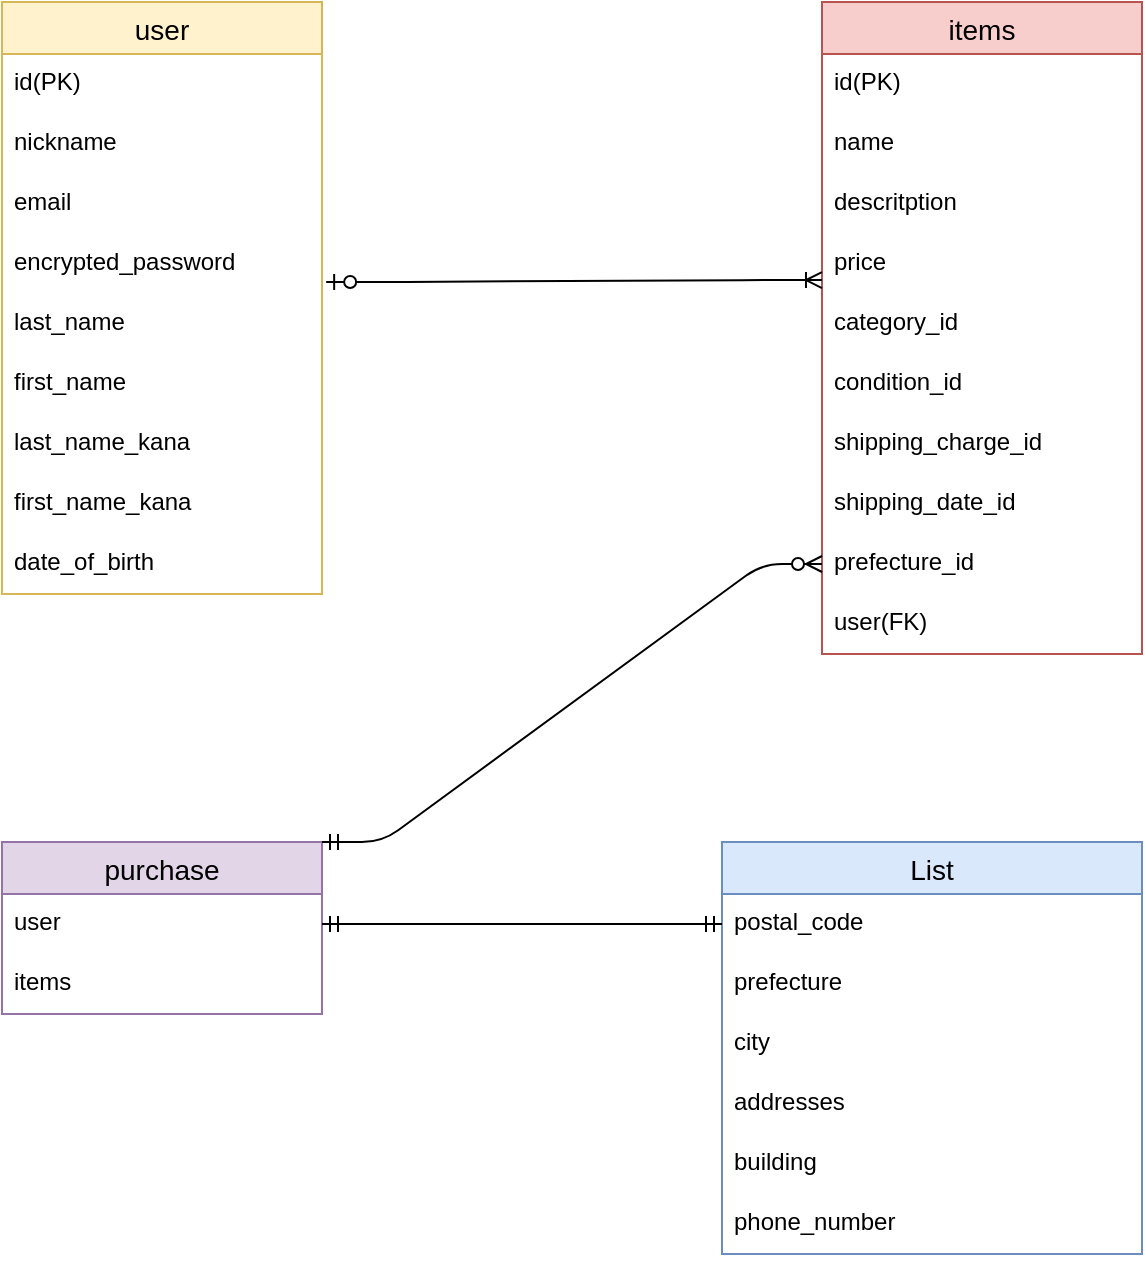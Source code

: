 <mxfile>
    <diagram id="pEX63_hvkQnGr2RXbAw3" name="ページ1">
        <mxGraphModel dx="659" dy="567" grid="1" gridSize="10" guides="0" tooltips="1" connect="1" arrows="0" fold="1" page="1" pageScale="1" pageWidth="827" pageHeight="1169" math="0" shadow="0">
            <root>
                <mxCell id="0"/>
                <mxCell id="1" parent="0"/>
                <mxCell id="EfhRiIH0vK1nld4ACKte-1" value="user" style="swimlane;fontStyle=0;childLayout=stackLayout;horizontal=1;startSize=26;horizontalStack=0;resizeParent=1;resizeParentMax=0;resizeLast=0;collapsible=1;marginBottom=0;align=center;fontSize=14;fillColor=#fff2cc;strokeColor=#d6b656;" parent="1" vertex="1">
                    <mxGeometry x="20" y="100" width="160" height="296" as="geometry">
                        <mxRectangle x="20" y="100" width="70" height="30" as="alternateBounds"/>
                    </mxGeometry>
                </mxCell>
                <mxCell id="EfhRiIH0vK1nld4ACKte-4" value="id(PK)" style="text;strokeColor=none;fillColor=none;spacingLeft=4;spacingRight=4;overflow=hidden;rotatable=0;points=[[0,0.5],[1,0.5]];portConstraint=eastwest;fontSize=12;" parent="EfhRiIH0vK1nld4ACKte-1" vertex="1">
                    <mxGeometry y="26" width="160" height="30" as="geometry"/>
                </mxCell>
                <mxCell id="EfhRiIH0vK1nld4ACKte-2" value="nickname " style="text;strokeColor=none;fillColor=none;spacingLeft=4;spacingRight=4;overflow=hidden;rotatable=0;points=[[0,0.5],[1,0.5]];portConstraint=eastwest;fontSize=12;" parent="EfhRiIH0vK1nld4ACKte-1" vertex="1">
                    <mxGeometry y="56" width="160" height="30" as="geometry"/>
                </mxCell>
                <mxCell id="EfhRiIH0vK1nld4ACKte-3" value="email" style="text;strokeColor=none;fillColor=none;spacingLeft=4;spacingRight=4;overflow=hidden;rotatable=0;points=[[0,0.5],[1,0.5]];portConstraint=eastwest;fontSize=12;" parent="EfhRiIH0vK1nld4ACKte-1" vertex="1">
                    <mxGeometry y="86" width="160" height="30" as="geometry"/>
                </mxCell>
                <mxCell id="EfhRiIH0vK1nld4ACKte-49" value="encrypted_password" style="text;strokeColor=none;fillColor=none;spacingLeft=4;spacingRight=4;overflow=hidden;rotatable=0;points=[[0,0.5],[1,0.5]];portConstraint=eastwest;fontSize=12;" parent="EfhRiIH0vK1nld4ACKte-1" vertex="1">
                    <mxGeometry y="116" width="160" height="30" as="geometry"/>
                </mxCell>
                <mxCell id="EfhRiIH0vK1nld4ACKte-48" value="last_name" style="text;strokeColor=none;fillColor=none;spacingLeft=4;spacingRight=4;overflow=hidden;rotatable=0;points=[[0,0.5],[1,0.5]];portConstraint=eastwest;fontSize=12;" parent="EfhRiIH0vK1nld4ACKte-1" vertex="1">
                    <mxGeometry y="146" width="160" height="30" as="geometry"/>
                </mxCell>
                <mxCell id="EfhRiIH0vK1nld4ACKte-50" value="first_name" style="text;strokeColor=none;fillColor=none;spacingLeft=4;spacingRight=4;overflow=hidden;rotatable=0;points=[[0,0.5],[1,0.5]];portConstraint=eastwest;fontSize=12;" parent="EfhRiIH0vK1nld4ACKte-1" vertex="1">
                    <mxGeometry y="176" width="160" height="30" as="geometry"/>
                </mxCell>
                <mxCell id="EfhRiIH0vK1nld4ACKte-53" value="last_name_kana" style="text;strokeColor=none;fillColor=none;spacingLeft=4;spacingRight=4;overflow=hidden;rotatable=0;points=[[0,0.5],[1,0.5]];portConstraint=eastwest;fontSize=12;" parent="EfhRiIH0vK1nld4ACKte-1" vertex="1">
                    <mxGeometry y="206" width="160" height="30" as="geometry"/>
                </mxCell>
                <mxCell id="EfhRiIH0vK1nld4ACKte-52" value="first_name_kana" style="text;strokeColor=none;fillColor=none;spacingLeft=4;spacingRight=4;overflow=hidden;rotatable=0;points=[[0,0.5],[1,0.5]];portConstraint=eastwest;fontSize=12;" parent="EfhRiIH0vK1nld4ACKte-1" vertex="1">
                    <mxGeometry y="236" width="160" height="30" as="geometry"/>
                </mxCell>
                <mxCell id="EfhRiIH0vK1nld4ACKte-51" value="date_of_birth" style="text;strokeColor=none;fillColor=none;spacingLeft=4;spacingRight=4;overflow=hidden;rotatable=0;points=[[0,0.5],[1,0.5]];portConstraint=eastwest;fontSize=12;" parent="EfhRiIH0vK1nld4ACKte-1" vertex="1">
                    <mxGeometry y="266" width="160" height="30" as="geometry"/>
                </mxCell>
                <mxCell id="EfhRiIH0vK1nld4ACKte-56" value="items" style="swimlane;fontStyle=0;childLayout=stackLayout;horizontal=1;startSize=26;horizontalStack=0;resizeParent=1;resizeParentMax=0;resizeLast=0;collapsible=1;marginBottom=0;align=center;fontSize=14;fillColor=#f8cecc;strokeColor=#b85450;" parent="1" vertex="1">
                    <mxGeometry x="430" y="100" width="160" height="326" as="geometry"/>
                </mxCell>
                <mxCell id="EfhRiIH0vK1nld4ACKte-57" value="id(PK)" style="text;strokeColor=none;fillColor=none;spacingLeft=4;spacingRight=4;overflow=hidden;rotatable=0;points=[[0,0.5],[1,0.5]];portConstraint=eastwest;fontSize=12;" parent="EfhRiIH0vK1nld4ACKte-56" vertex="1">
                    <mxGeometry y="26" width="160" height="30" as="geometry"/>
                </mxCell>
                <mxCell id="EfhRiIH0vK1nld4ACKte-55" value="name" style="text;strokeColor=none;fillColor=none;spacingLeft=4;spacingRight=4;overflow=hidden;rotatable=0;points=[[0,0.5],[1,0.5]];portConstraint=eastwest;fontSize=12;" parent="EfhRiIH0vK1nld4ACKte-56" vertex="1">
                    <mxGeometry y="56" width="160" height="30" as="geometry"/>
                </mxCell>
                <mxCell id="EfhRiIH0vK1nld4ACKte-58" value="descritption" style="text;strokeColor=none;fillColor=none;spacingLeft=4;spacingRight=4;overflow=hidden;rotatable=0;points=[[0,0.5],[1,0.5]];portConstraint=eastwest;fontSize=12;" parent="EfhRiIH0vK1nld4ACKte-56" vertex="1">
                    <mxGeometry y="86" width="160" height="30" as="geometry"/>
                </mxCell>
                <mxCell id="EfhRiIH0vK1nld4ACKte-59" value="price" style="text;strokeColor=none;fillColor=none;spacingLeft=4;spacingRight=4;overflow=hidden;rotatable=0;points=[[0,0.5],[1,0.5]];portConstraint=eastwest;fontSize=12;" parent="EfhRiIH0vK1nld4ACKte-56" vertex="1">
                    <mxGeometry y="116" width="160" height="30" as="geometry"/>
                </mxCell>
                <mxCell id="EfhRiIH0vK1nld4ACKte-65" value="category_id" style="text;strokeColor=none;fillColor=none;spacingLeft=4;spacingRight=4;overflow=hidden;rotatable=0;points=[[0,0.5],[1,0.5]];portConstraint=eastwest;fontSize=12;" parent="EfhRiIH0vK1nld4ACKte-56" vertex="1">
                    <mxGeometry y="146" width="160" height="30" as="geometry"/>
                </mxCell>
                <mxCell id="EfhRiIH0vK1nld4ACKte-64" value="condition_id" style="text;strokeColor=none;fillColor=none;spacingLeft=4;spacingRight=4;overflow=hidden;rotatable=0;points=[[0,0.5],[1,0.5]];portConstraint=eastwest;fontSize=12;" parent="EfhRiIH0vK1nld4ACKte-56" vertex="1">
                    <mxGeometry y="176" width="160" height="30" as="geometry"/>
                </mxCell>
                <mxCell id="EfhRiIH0vK1nld4ACKte-54" value="shipping_charge_id" style="text;strokeColor=none;fillColor=none;spacingLeft=4;spacingRight=4;overflow=hidden;rotatable=0;points=[[0,0.5],[1,0.5]];portConstraint=eastwest;fontSize=12;" parent="EfhRiIH0vK1nld4ACKte-56" vertex="1">
                    <mxGeometry y="206" width="160" height="30" as="geometry"/>
                </mxCell>
                <mxCell id="EfhRiIH0vK1nld4ACKte-63" value="shipping_date_id" style="text;strokeColor=none;fillColor=none;spacingLeft=4;spacingRight=4;overflow=hidden;rotatable=0;points=[[0,0.5],[1,0.5]];portConstraint=eastwest;fontSize=12;" parent="EfhRiIH0vK1nld4ACKte-56" vertex="1">
                    <mxGeometry y="236" width="160" height="30" as="geometry"/>
                </mxCell>
                <mxCell id="EfhRiIH0vK1nld4ACKte-62" value="prefecture_id" style="text;strokeColor=none;fillColor=none;spacingLeft=4;spacingRight=4;overflow=hidden;rotatable=0;points=[[0,0.5],[1,0.5]];portConstraint=eastwest;fontSize=12;" parent="EfhRiIH0vK1nld4ACKte-56" vertex="1">
                    <mxGeometry y="266" width="160" height="30" as="geometry"/>
                </mxCell>
                <mxCell id="EfhRiIH0vK1nld4ACKte-68" value="user(FK)" style="text;strokeColor=none;fillColor=none;spacingLeft=4;spacingRight=4;overflow=hidden;rotatable=0;points=[[0,0.5],[1,0.5]];portConstraint=eastwest;fontSize=12;" parent="EfhRiIH0vK1nld4ACKte-56" vertex="1">
                    <mxGeometry y="296" width="160" height="30" as="geometry"/>
                </mxCell>
                <mxCell id="EfhRiIH0vK1nld4ACKte-61" value="" style="edgeStyle=entityRelationEdgeStyle;fontSize=12;html=1;endArrow=ERoneToMany;startArrow=ERzeroToOne;exitX=1.013;exitY=0.8;exitDx=0;exitDy=0;entryX=0;entryY=0.767;entryDx=0;entryDy=0;exitPerimeter=0;entryPerimeter=0;" parent="1" source="EfhRiIH0vK1nld4ACKte-49" target="EfhRiIH0vK1nld4ACKte-59" edge="1">
                    <mxGeometry width="100" height="100" relative="1" as="geometry">
                        <mxPoint x="190" y="240" as="sourcePoint"/>
                        <mxPoint x="420" y="230" as="targetPoint"/>
                    </mxGeometry>
                </mxCell>
                <mxCell id="EfhRiIH0vK1nld4ACKte-72" value="purchase" style="swimlane;fontStyle=0;childLayout=stackLayout;horizontal=1;startSize=26;horizontalStack=0;resizeParent=1;resizeParentMax=0;resizeLast=0;collapsible=1;marginBottom=0;align=center;fontSize=14;fillColor=#e1d5e7;strokeColor=#9673a6;" parent="1" vertex="1">
                    <mxGeometry x="20" y="520" width="160" height="86" as="geometry"/>
                </mxCell>
                <mxCell id="EfhRiIH0vK1nld4ACKte-74" value="user" style="text;strokeColor=none;fillColor=none;spacingLeft=4;spacingRight=4;overflow=hidden;rotatable=0;points=[[0,0.5],[1,0.5]];portConstraint=eastwest;fontSize=12;" parent="EfhRiIH0vK1nld4ACKte-72" vertex="1">
                    <mxGeometry y="26" width="160" height="30" as="geometry"/>
                </mxCell>
                <mxCell id="EfhRiIH0vK1nld4ACKte-75" value="items" style="text;strokeColor=none;fillColor=none;spacingLeft=4;spacingRight=4;overflow=hidden;rotatable=0;points=[[0,0.5],[1,0.5]];portConstraint=eastwest;fontSize=12;" parent="EfhRiIH0vK1nld4ACKte-72" vertex="1">
                    <mxGeometry y="56" width="160" height="30" as="geometry"/>
                </mxCell>
                <mxCell id="2" value="List" style="swimlane;fontStyle=0;childLayout=stackLayout;horizontal=1;startSize=26;horizontalStack=0;resizeParent=1;resizeParentMax=0;resizeLast=0;collapsible=1;marginBottom=0;align=center;fontSize=14;fillColor=#dae8fc;strokeColor=#6c8ebf;" vertex="1" parent="1">
                    <mxGeometry x="380" y="520" width="210" height="206" as="geometry"/>
                </mxCell>
                <mxCell id="3" value="postal_code" style="text;strokeColor=none;fillColor=none;spacingLeft=4;spacingRight=4;overflow=hidden;rotatable=0;points=[[0,0.5],[1,0.5]];portConstraint=eastwest;fontSize=12;" vertex="1" parent="2">
                    <mxGeometry y="26" width="210" height="30" as="geometry"/>
                </mxCell>
                <mxCell id="4" value="prefecture" style="text;strokeColor=none;fillColor=none;spacingLeft=4;spacingRight=4;overflow=hidden;rotatable=0;points=[[0,0.5],[1,0.5]];portConstraint=eastwest;fontSize=12;" vertex="1" parent="2">
                    <mxGeometry y="56" width="210" height="30" as="geometry"/>
                </mxCell>
                <mxCell id="EfhRiIH0vK1nld4ACKte-69" value="city" style="text;strokeColor=none;fillColor=none;spacingLeft=4;spacingRight=4;overflow=hidden;rotatable=0;points=[[0,0.5],[1,0.5]];portConstraint=eastwest;fontSize=12;" parent="2" vertex="1">
                    <mxGeometry y="86" width="210" height="30" as="geometry"/>
                </mxCell>
                <mxCell id="EfhRiIH0vK1nld4ACKte-67" value="addresses" style="text;strokeColor=none;fillColor=none;spacingLeft=4;spacingRight=4;overflow=hidden;rotatable=0;points=[[0,0.5],[1,0.5]];portConstraint=eastwest;fontSize=12;" parent="2" vertex="1">
                    <mxGeometry y="116" width="210" height="30" as="geometry"/>
                </mxCell>
                <mxCell id="5" value="building" style="text;strokeColor=none;fillColor=none;spacingLeft=4;spacingRight=4;overflow=hidden;rotatable=0;points=[[0,0.5],[1,0.5]];portConstraint=eastwest;fontSize=12;" vertex="1" parent="2">
                    <mxGeometry y="146" width="210" height="30" as="geometry"/>
                </mxCell>
                <mxCell id="6" value="phone_number" style="text;strokeColor=none;fillColor=none;spacingLeft=4;spacingRight=4;overflow=hidden;rotatable=0;points=[[0,0.5],[1,0.5]];portConstraint=eastwest;fontSize=12;" vertex="1" parent="2">
                    <mxGeometry y="176" width="210" height="30" as="geometry"/>
                </mxCell>
                <mxCell id="7" value="" style="edgeStyle=entityRelationEdgeStyle;fontSize=12;html=1;endArrow=ERmandOne;startArrow=ERmandOne;exitX=1;exitY=0.5;exitDx=0;exitDy=0;entryX=0;entryY=0.5;entryDx=0;entryDy=0;" edge="1" parent="1" source="EfhRiIH0vK1nld4ACKte-74" target="3">
                    <mxGeometry width="100" height="100" relative="1" as="geometry">
                        <mxPoint x="290" y="810" as="sourcePoint"/>
                        <mxPoint x="370" y="560" as="targetPoint"/>
                    </mxGeometry>
                </mxCell>
                <mxCell id="9" value="" style="edgeStyle=entityRelationEdgeStyle;fontSize=12;html=1;endArrow=ERzeroToMany;startArrow=ERmandOne;exitX=1;exitY=0;exitDx=0;exitDy=0;entryX=0;entryY=0.5;entryDx=0;entryDy=0;" edge="1" parent="1" source="EfhRiIH0vK1nld4ACKte-72" target="EfhRiIH0vK1nld4ACKte-62">
                    <mxGeometry width="100" height="100" relative="1" as="geometry">
                        <mxPoint x="200" y="510" as="sourcePoint"/>
                        <mxPoint x="300" y="410" as="targetPoint"/>
                    </mxGeometry>
                </mxCell>
            </root>
        </mxGraphModel>
    </diagram>
</mxfile>